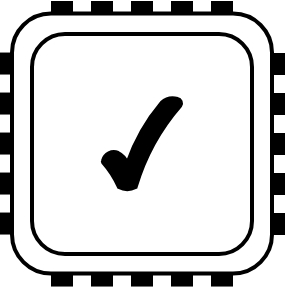 <mxfile version="21.6.1" type="device">
  <diagram name="Page-1" id="JfRVL_EBP7czT28W1_9x">
    <mxGraphModel dx="675" dy="390" grid="1" gridSize="10" guides="1" tooltips="1" connect="1" arrows="1" fold="1" page="1" pageScale="1" pageWidth="850" pageHeight="1100" math="0" shadow="0">
      <root>
        <mxCell id="0" />
        <mxCell id="1" parent="0" />
        <mxCell id="J4xGnehFC4LT0jzGhzIQ-6" value="" style="rounded=0;whiteSpace=wrap;html=1;fillColor=#000000;" vertex="1" parent="1">
          <mxGeometry x="400" y="274" width="10" height="6" as="geometry" />
        </mxCell>
        <mxCell id="J4xGnehFC4LT0jzGhzIQ-7" value="" style="rounded=0;whiteSpace=wrap;html=1;fillColor=#000000;" vertex="1" parent="1">
          <mxGeometry x="420" y="274" width="10" height="6" as="geometry" />
        </mxCell>
        <mxCell id="J4xGnehFC4LT0jzGhzIQ-8" value="" style="rounded=0;whiteSpace=wrap;html=1;fillColor=#000000;" vertex="1" parent="1">
          <mxGeometry x="440" y="274" width="10" height="6" as="geometry" />
        </mxCell>
        <mxCell id="J4xGnehFC4LT0jzGhzIQ-9" value="" style="rounded=0;whiteSpace=wrap;html=1;fillColor=#000000;" vertex="1" parent="1">
          <mxGeometry x="460" y="274" width="10" height="6" as="geometry" />
        </mxCell>
        <mxCell id="J4xGnehFC4LT0jzGhzIQ-5" value="" style="rounded=0;whiteSpace=wrap;html=1;fillColor=#000000;" vertex="1" parent="1">
          <mxGeometry x="380" y="274" width="10" height="6" as="geometry" />
        </mxCell>
        <mxCell id="J4xGnehFC4LT0jzGhzIQ-1" value="" style="rounded=1;whiteSpace=wrap;html=1;strokeWidth=2;fillColor=none;" vertex="1" parent="1">
          <mxGeometry x="360" y="279.77" width="130" height="130" as="geometry" />
        </mxCell>
        <mxCell id="J4xGnehFC4LT0jzGhzIQ-40" value="" style="rounded=1;whiteSpace=wrap;html=1;strokeWidth=2;fillColor=none;" vertex="1" parent="1">
          <mxGeometry x="370" y="290" width="110" height="110" as="geometry" />
        </mxCell>
        <mxCell id="J4xGnehFC4LT0jzGhzIQ-10" value="" style="rounded=0;whiteSpace=wrap;html=1;fillColor=#000000;rotation=90;" vertex="1" parent="1">
          <mxGeometry x="488.5" y="322.5" width="10" height="5" as="geometry" />
        </mxCell>
        <mxCell id="J4xGnehFC4LT0jzGhzIQ-14" value="" style="rounded=0;whiteSpace=wrap;html=1;fillColor=#000000;rotation=90;" vertex="1" parent="1">
          <mxGeometry x="488.5" y="302.5" width="10" height="5" as="geometry" />
        </mxCell>
        <mxCell id="J4xGnehFC4LT0jzGhzIQ-11" value="" style="rounded=0;whiteSpace=wrap;html=1;fillColor=#000000;rotation=90;" vertex="1" parent="1">
          <mxGeometry x="488.5" y="342.5" width="10" height="5" as="geometry" />
        </mxCell>
        <mxCell id="J4xGnehFC4LT0jzGhzIQ-12" value="" style="rounded=0;whiteSpace=wrap;html=1;fillColor=#000000;rotation=90;" vertex="1" parent="1">
          <mxGeometry x="488.5" y="362.5" width="10" height="5" as="geometry" />
        </mxCell>
        <mxCell id="J4xGnehFC4LT0jzGhzIQ-13" value="" style="rounded=0;whiteSpace=wrap;html=1;fillColor=#000000;rotation=90;" vertex="1" parent="1">
          <mxGeometry x="488.5" y="382.5" width="10" height="5" as="geometry" />
        </mxCell>
        <mxCell id="J4xGnehFC4LT0jzGhzIQ-69" value="" style="rounded=0;whiteSpace=wrap;html=1;fillColor=#000000;" vertex="1" parent="1">
          <mxGeometry x="400" y="409.77" width="10" height="6" as="geometry" />
        </mxCell>
        <mxCell id="J4xGnehFC4LT0jzGhzIQ-70" value="" style="rounded=0;whiteSpace=wrap;html=1;fillColor=#000000;" vertex="1" parent="1">
          <mxGeometry x="420" y="409.77" width="10" height="6" as="geometry" />
        </mxCell>
        <mxCell id="J4xGnehFC4LT0jzGhzIQ-71" value="" style="rounded=0;whiteSpace=wrap;html=1;fillColor=#000000;" vertex="1" parent="1">
          <mxGeometry x="440" y="409.77" width="10" height="6" as="geometry" />
        </mxCell>
        <mxCell id="J4xGnehFC4LT0jzGhzIQ-72" value="" style="rounded=0;whiteSpace=wrap;html=1;fillColor=#000000;" vertex="1" parent="1">
          <mxGeometry x="460" y="409.77" width="10" height="6" as="geometry" />
        </mxCell>
        <mxCell id="J4xGnehFC4LT0jzGhzIQ-73" value="" style="rounded=0;whiteSpace=wrap;html=1;fillColor=#000000;" vertex="1" parent="1">
          <mxGeometry x="380" y="409.77" width="10" height="6" as="geometry" />
        </mxCell>
        <mxCell id="J4xGnehFC4LT0jzGhzIQ-74" value="" style="rounded=0;whiteSpace=wrap;html=1;fillColor=#000000;rotation=90;" vertex="1" parent="1">
          <mxGeometry x="352" y="322.27" width="10" height="5" as="geometry" />
        </mxCell>
        <mxCell id="J4xGnehFC4LT0jzGhzIQ-75" value="" style="rounded=0;whiteSpace=wrap;html=1;fillColor=#000000;rotation=90;" vertex="1" parent="1">
          <mxGeometry x="352" y="302.27" width="10" height="5" as="geometry" />
        </mxCell>
        <mxCell id="J4xGnehFC4LT0jzGhzIQ-76" value="" style="rounded=0;whiteSpace=wrap;html=1;fillColor=#000000;rotation=90;" vertex="1" parent="1">
          <mxGeometry x="352" y="342.27" width="10" height="5" as="geometry" />
        </mxCell>
        <mxCell id="J4xGnehFC4LT0jzGhzIQ-77" value="" style="rounded=0;whiteSpace=wrap;html=1;fillColor=#000000;rotation=90;" vertex="1" parent="1">
          <mxGeometry x="352" y="362.27" width="10" height="5" as="geometry" />
        </mxCell>
        <mxCell id="J4xGnehFC4LT0jzGhzIQ-78" value="" style="rounded=0;whiteSpace=wrap;html=1;fillColor=#000000;rotation=90;" vertex="1" parent="1">
          <mxGeometry x="352" y="382.27" width="10" height="5" as="geometry" />
        </mxCell>
        <mxCell id="J4xGnehFC4LT0jzGhzIQ-3" value="" style="verticalLabelPosition=bottom;verticalAlign=top;html=1;shape=mxgraph.basic.tick;strokeWidth=2;fillColor=#000000;" vertex="1" parent="1">
          <mxGeometry x="405.384" y="321.692" width="39.231" height="46.154" as="geometry" />
        </mxCell>
      </root>
    </mxGraphModel>
  </diagram>
</mxfile>
